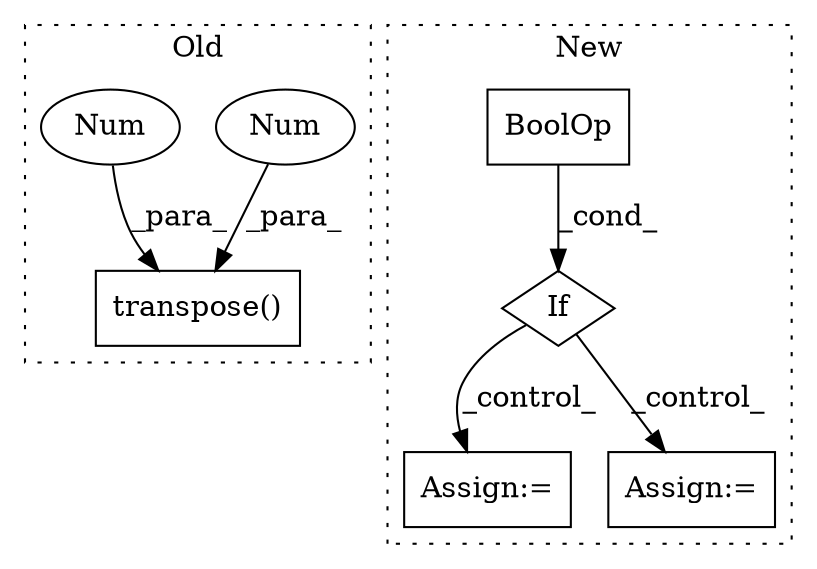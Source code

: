 digraph G {
subgraph cluster0 {
1 [label="transpose()" a="75" s="16569,16599" l="26,1" shape="box"];
3 [label="Num" a="76" s="16598" l="1" shape="ellipse"];
4 [label="Num" a="76" s="16595" l="1" shape="ellipse"];
label = "Old";
style="dotted";
}
subgraph cluster1 {
2 [label="BoolOp" a="72" s="16967" l="63" shape="box"];
5 [label="If" a="96" s="16964" l="3" shape="diamond"];
6 [label="Assign:=" a="68" s="17114" l="3" shape="box"];
7 [label="Assign:=" a="68" s="17053" l="3" shape="box"];
label = "New";
style="dotted";
}
2 -> 5 [label="_cond_"];
3 -> 1 [label="_para_"];
4 -> 1 [label="_para_"];
5 -> 6 [label="_control_"];
5 -> 7 [label="_control_"];
}